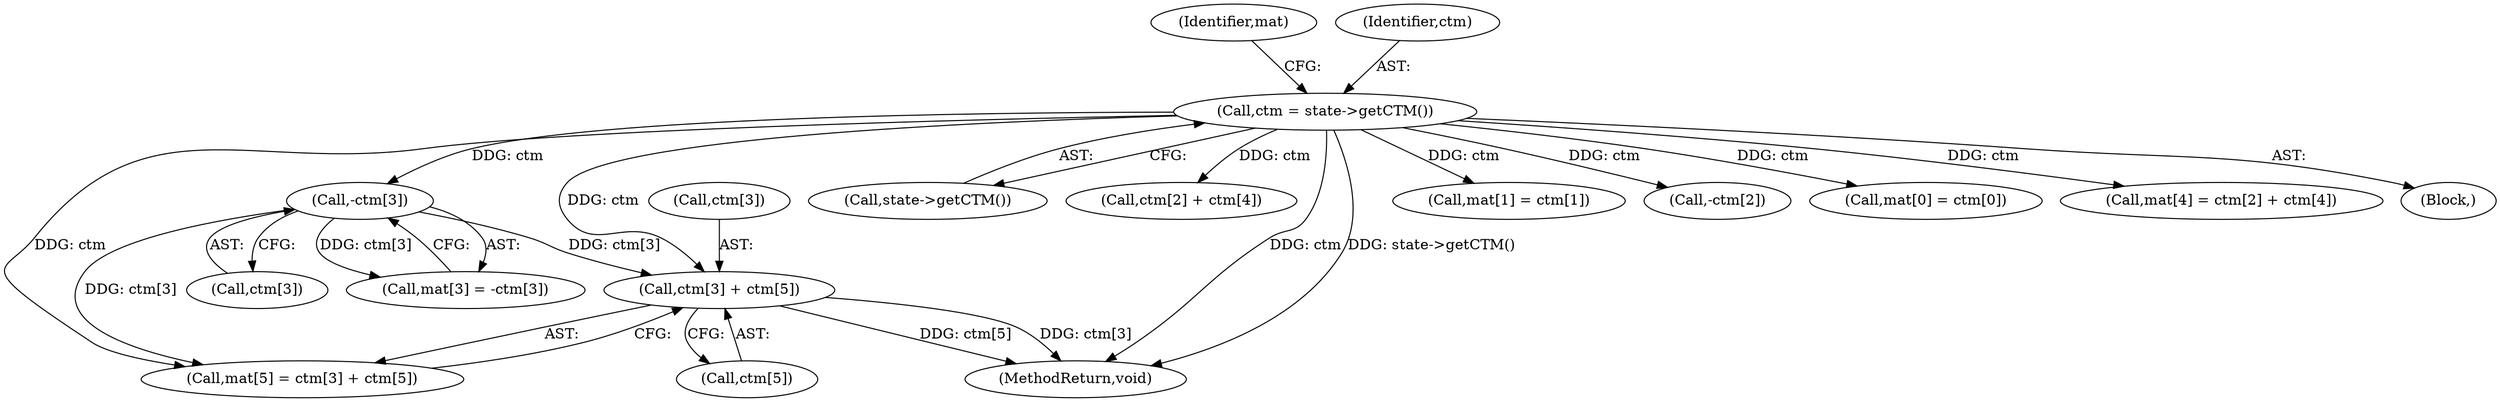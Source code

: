digraph "0_poppler_7b2d314a61fd0e12f47c62996cb49ec0d1ba747a_12@array" {
"1000174" [label="(Call,ctm[3] + ctm[5])"];
"1000126" [label="(Call,ctm = state->getCTM())"];
"1000155" [label="(Call,-ctm[3])"];
"1000155" [label="(Call,-ctm[3])"];
"1000128" [label="(Call,state->getCTM())"];
"1000163" [label="(Call,ctm[2] + ctm[4])"];
"1000156" [label="(Call,ctm[3])"];
"1000151" [label="(Call,mat[3] = -ctm[3])"];
"1000174" [label="(Call,ctm[3] + ctm[5])"];
"1000131" [label="(Identifier,mat)"];
"1000170" [label="(Call,mat[5] = ctm[3] + ctm[5])"];
"1000662" [label="(MethodReturn,void)"];
"1000136" [label="(Call,mat[1] = ctm[1])"];
"1000147" [label="(Call,-ctm[2])"];
"1000126" [label="(Call,ctm = state->getCTM())"];
"1000175" [label="(Call,ctm[3])"];
"1000129" [label="(Call,mat[0] = ctm[0])"];
"1000159" [label="(Call,mat[4] = ctm[2] + ctm[4])"];
"1000127" [label="(Identifier,ctm)"];
"1000111" [label="(Block,)"];
"1000178" [label="(Call,ctm[5])"];
"1000174" -> "1000170"  [label="AST: "];
"1000174" -> "1000178"  [label="CFG: "];
"1000175" -> "1000174"  [label="AST: "];
"1000178" -> "1000174"  [label="AST: "];
"1000170" -> "1000174"  [label="CFG: "];
"1000174" -> "1000662"  [label="DDG: ctm[5]"];
"1000174" -> "1000662"  [label="DDG: ctm[3]"];
"1000126" -> "1000174"  [label="DDG: ctm"];
"1000155" -> "1000174"  [label="DDG: ctm[3]"];
"1000126" -> "1000111"  [label="AST: "];
"1000126" -> "1000128"  [label="CFG: "];
"1000127" -> "1000126"  [label="AST: "];
"1000128" -> "1000126"  [label="AST: "];
"1000131" -> "1000126"  [label="CFG: "];
"1000126" -> "1000662"  [label="DDG: ctm"];
"1000126" -> "1000662"  [label="DDG: state->getCTM()"];
"1000126" -> "1000129"  [label="DDG: ctm"];
"1000126" -> "1000136"  [label="DDG: ctm"];
"1000126" -> "1000147"  [label="DDG: ctm"];
"1000126" -> "1000155"  [label="DDG: ctm"];
"1000126" -> "1000159"  [label="DDG: ctm"];
"1000126" -> "1000163"  [label="DDG: ctm"];
"1000126" -> "1000170"  [label="DDG: ctm"];
"1000155" -> "1000151"  [label="AST: "];
"1000155" -> "1000156"  [label="CFG: "];
"1000156" -> "1000155"  [label="AST: "];
"1000151" -> "1000155"  [label="CFG: "];
"1000155" -> "1000151"  [label="DDG: ctm[3]"];
"1000155" -> "1000170"  [label="DDG: ctm[3]"];
}
